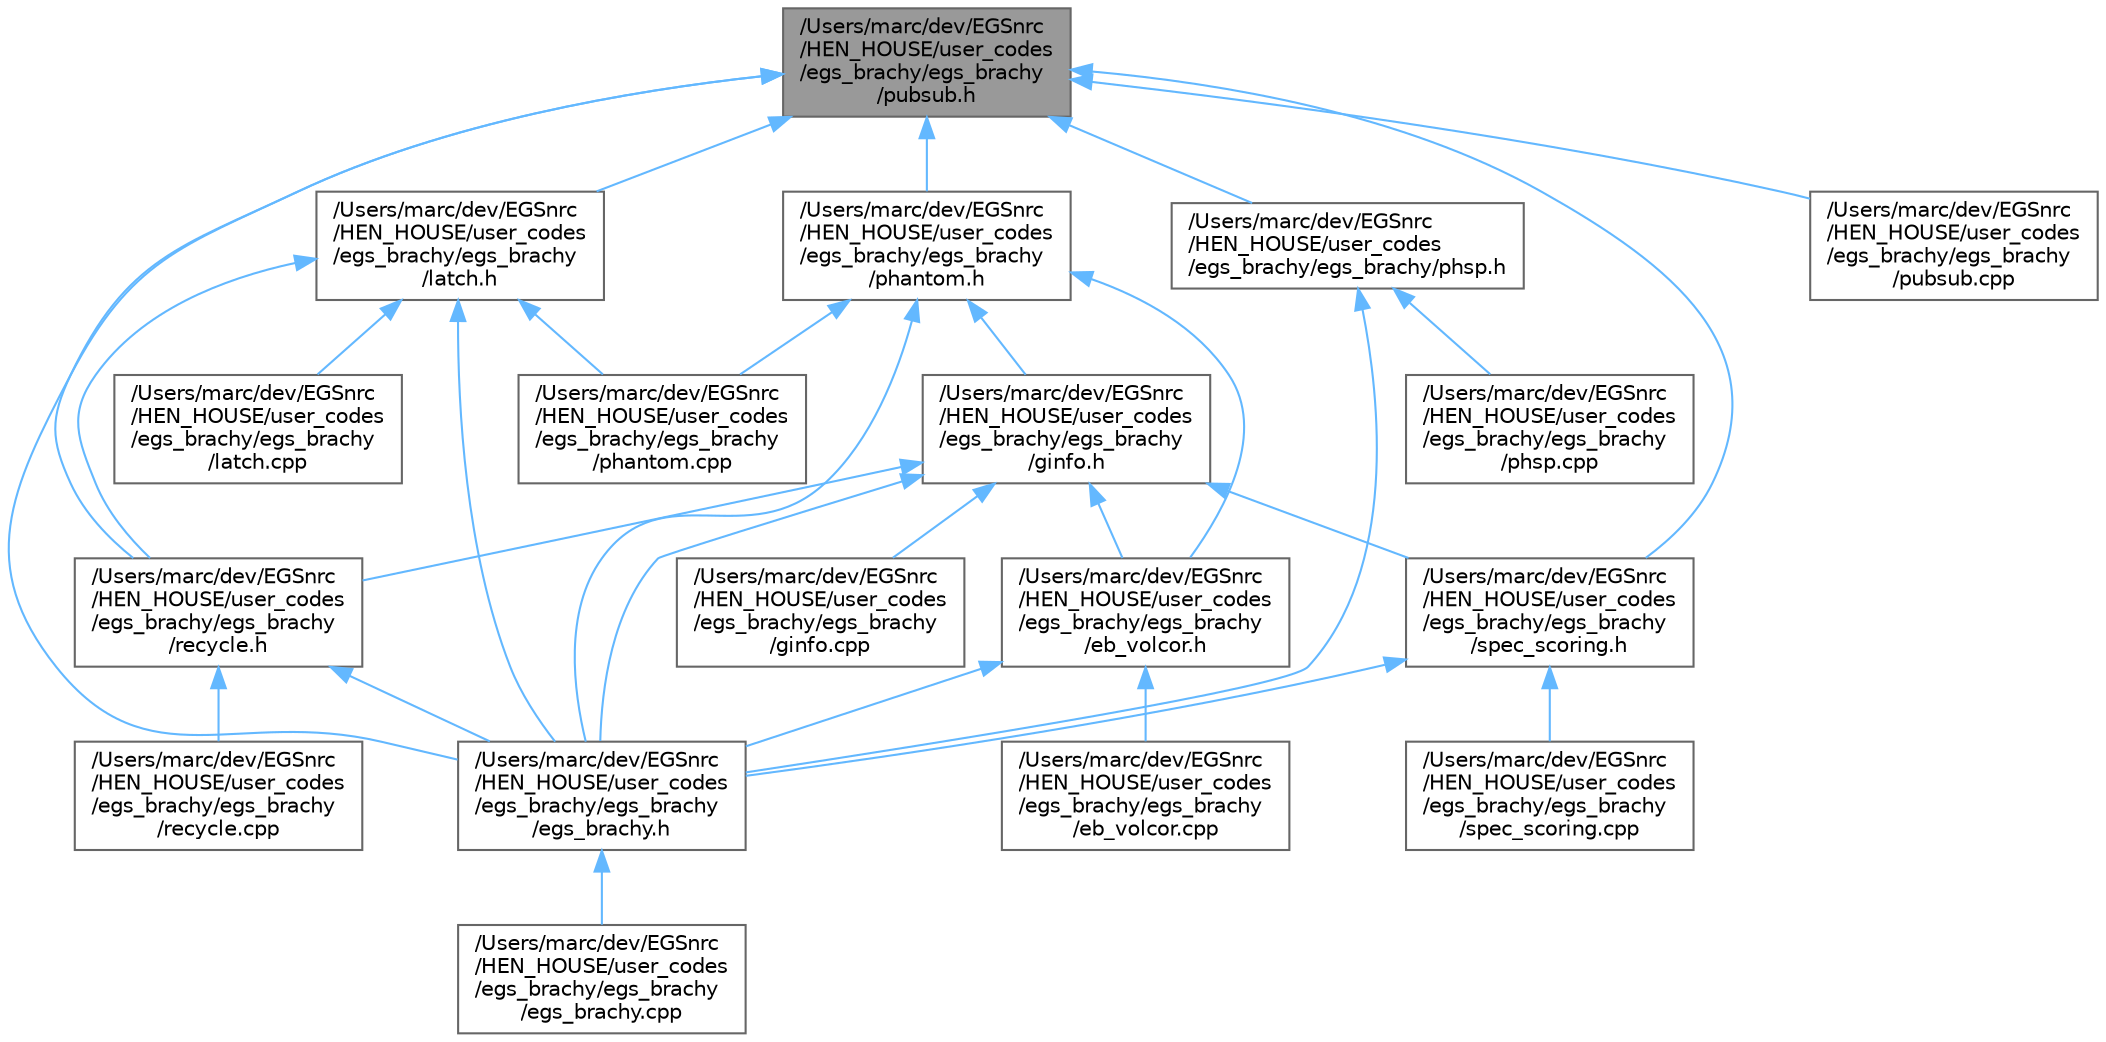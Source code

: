 digraph "/Users/marc/dev/EGSnrc/HEN_HOUSE/user_codes/egs_brachy/egs_brachy/pubsub.h"
{
 // LATEX_PDF_SIZE
  bgcolor="transparent";
  edge [fontname=Helvetica,fontsize=10,labelfontname=Helvetica,labelfontsize=10];
  node [fontname=Helvetica,fontsize=10,shape=box,height=0.2,width=0.4];
  Node1 [label="/Users/marc/dev/EGSnrc\l/HEN_HOUSE/user_codes\l/egs_brachy/egs_brachy\l/pubsub.h",height=0.2,width=0.4,color="gray40", fillcolor="grey60", style="filled", fontcolor="black",tooltip="A simple pub/sub module to allow various egs_brachy classes to subscribe to particle events."];
  Node1 -> Node2 [dir="back",color="steelblue1",style="solid"];
  Node2 [label="/Users/marc/dev/EGSnrc\l/HEN_HOUSE/user_codes\l/egs_brachy/egs_brachy\l/egs_brachy.h",height=0.2,width=0.4,color="grey40", fillcolor="white", style="filled",URL="$egs__brachy_8h.html",tooltip="the main egs_brachy application header file"];
  Node2 -> Node3 [dir="back",color="steelblue1",style="solid"];
  Node3 [label="/Users/marc/dev/EGSnrc\l/HEN_HOUSE/user_codes\l/egs_brachy/egs_brachy\l/egs_brachy.cpp",height=0.2,width=0.4,color="grey40", fillcolor="white", style="filled",URL="$egs__brachy_8cpp.html",tooltip="the main egs_brachy application implementation file"];
  Node1 -> Node4 [dir="back",color="steelblue1",style="solid"];
  Node4 [label="/Users/marc/dev/EGSnrc\l/HEN_HOUSE/user_codes\l/egs_brachy/egs_brachy\l/latch.h",height=0.2,width=0.4,color="grey40", fillcolor="white", style="filled",URL="$latch_8h.html",tooltip="handle particles latch bits for egs_brachy"];
  Node4 -> Node2 [dir="back",color="steelblue1",style="solid"];
  Node4 -> Node5 [dir="back",color="steelblue1",style="solid"];
  Node5 [label="/Users/marc/dev/EGSnrc\l/HEN_HOUSE/user_codes\l/egs_brachy/egs_brachy\l/latch.cpp",height=0.2,width=0.4,color="grey40", fillcolor="white", style="filled",URL="$latch_8cpp.html",tooltip="methods for setting/checking latch bits for egs_brachy"];
  Node4 -> Node6 [dir="back",color="steelblue1",style="solid"];
  Node6 [label="/Users/marc/dev/EGSnrc\l/HEN_HOUSE/user_codes\l/egs_brachy/egs_brachy\l/phantom.cpp",height=0.2,width=0.4,color="grey40", fillcolor="white", style="filled",URL="$phantom_8cpp.html",tooltip="Implementation of phantom objects."];
  Node4 -> Node7 [dir="back",color="steelblue1",style="solid"];
  Node7 [label="/Users/marc/dev/EGSnrc\l/HEN_HOUSE/user_codes\l/egs_brachy/egs_brachy\l/recycle.h",height=0.2,width=0.4,color="grey40", fillcolor="white", style="filled",URL="$recycle_8h.html",tooltip="class definitions for recycling"];
  Node7 -> Node2 [dir="back",color="steelblue1",style="solid"];
  Node7 -> Node8 [dir="back",color="steelblue1",style="solid"];
  Node8 [label="/Users/marc/dev/EGSnrc\l/HEN_HOUSE/user_codes\l/egs_brachy/egs_brachy\l/recycle.cpp",height=0.2,width=0.4,color="grey40", fillcolor="white", style="filled",URL="$recycle_8cpp.html",tooltip="class imlementations for recycling"];
  Node1 -> Node9 [dir="back",color="steelblue1",style="solid"];
  Node9 [label="/Users/marc/dev/EGSnrc\l/HEN_HOUSE/user_codes\l/egs_brachy/egs_brachy\l/phantom.h",height=0.2,width=0.4,color="grey40", fillcolor="white", style="filled",URL="$phantom_8h.html",tooltip="Header file for phantom objects."];
  Node9 -> Node10 [dir="back",color="steelblue1",style="solid"];
  Node10 [label="/Users/marc/dev/EGSnrc\l/HEN_HOUSE/user_codes\l/egs_brachy/egs_brachy\l/eb_volcor.h",height=0.2,width=0.4,color="grey40", fillcolor="white", style="filled",URL="$eb__volcor_8h.html",tooltip="Volume correction routines for egs_brachy."];
  Node10 -> Node11 [dir="back",color="steelblue1",style="solid"];
  Node11 [label="/Users/marc/dev/EGSnrc\l/HEN_HOUSE/user_codes\l/egs_brachy/egs_brachy\l/eb_volcor.cpp",height=0.2,width=0.4,color="grey40", fillcolor="white", style="filled",URL="$eb__volcor_8cpp.html",tooltip="Main implementation of volume correction routines."];
  Node10 -> Node2 [dir="back",color="steelblue1",style="solid"];
  Node9 -> Node2 [dir="back",color="steelblue1",style="solid"];
  Node9 -> Node12 [dir="back",color="steelblue1",style="solid"];
  Node12 [label="/Users/marc/dev/EGSnrc\l/HEN_HOUSE/user_codes\l/egs_brachy/egs_brachy\l/ginfo.h",height=0.2,width=0.4,color="grey40", fillcolor="white", style="filled",URL="$ginfo_8h.html",tooltip="ginfo contains classes for organizing information about the geometries present in an egs_brachy simul..."];
  Node12 -> Node10 [dir="back",color="steelblue1",style="solid"];
  Node12 -> Node2 [dir="back",color="steelblue1",style="solid"];
  Node12 -> Node13 [dir="back",color="steelblue1",style="solid"];
  Node13 [label="/Users/marc/dev/EGSnrc\l/HEN_HOUSE/user_codes\l/egs_brachy/egs_brachy\l/ginfo.cpp",height=0.2,width=0.4,color="grey40", fillcolor="white", style="filled",URL="$ginfo_8cpp.html",tooltip="implementation of Geometry Info class."];
  Node12 -> Node7 [dir="back",color="steelblue1",style="solid"];
  Node12 -> Node14 [dir="back",color="steelblue1",style="solid"];
  Node14 [label="/Users/marc/dev/EGSnrc\l/HEN_HOUSE/user_codes\l/egs_brachy/egs_brachy\l/spec_scoring.h",height=0.2,width=0.4,color="grey40", fillcolor="white", style="filled",URL="$spec__scoring_8h.html",tooltip="Definition of spectrum scoring classes."];
  Node14 -> Node2 [dir="back",color="steelblue1",style="solid"];
  Node14 -> Node15 [dir="back",color="steelblue1",style="solid"];
  Node15 [label="/Users/marc/dev/EGSnrc\l/HEN_HOUSE/user_codes\l/egs_brachy/egs_brachy\l/spec_scoring.cpp",height=0.2,width=0.4,color="grey40", fillcolor="white", style="filled",URL="$spec__scoring_8cpp.html",tooltip="implementation of spectrum scoring classes."];
  Node9 -> Node6 [dir="back",color="steelblue1",style="solid"];
  Node1 -> Node16 [dir="back",color="steelblue1",style="solid"];
  Node16 [label="/Users/marc/dev/EGSnrc\l/HEN_HOUSE/user_codes\l/egs_brachy/egs_brachy/phsp.h",height=0.2,width=0.4,color="grey40", fillcolor="white", style="filled",URL="$phsp_8h.html",tooltip="Definition of the PHSPControl object."];
  Node16 -> Node2 [dir="back",color="steelblue1",style="solid"];
  Node16 -> Node17 [dir="back",color="steelblue1",style="solid"];
  Node17 [label="/Users/marc/dev/EGSnrc\l/HEN_HOUSE/user_codes\l/egs_brachy/egs_brachy\l/phsp.cpp",height=0.2,width=0.4,color="grey40", fillcolor="white", style="filled",URL="$phsp_8cpp.html",tooltip="Implementation of the PHSPControl object."];
  Node1 -> Node18 [dir="back",color="steelblue1",style="solid"];
  Node18 [label="/Users/marc/dev/EGSnrc\l/HEN_HOUSE/user_codes\l/egs_brachy/egs_brachy\l/pubsub.cpp",height=0.2,width=0.4,color="grey40", fillcolor="white", style="filled",URL="$pubsub_8cpp.html",tooltip=" "];
  Node1 -> Node7 [dir="back",color="steelblue1",style="solid"];
  Node1 -> Node14 [dir="back",color="steelblue1",style="solid"];
}
